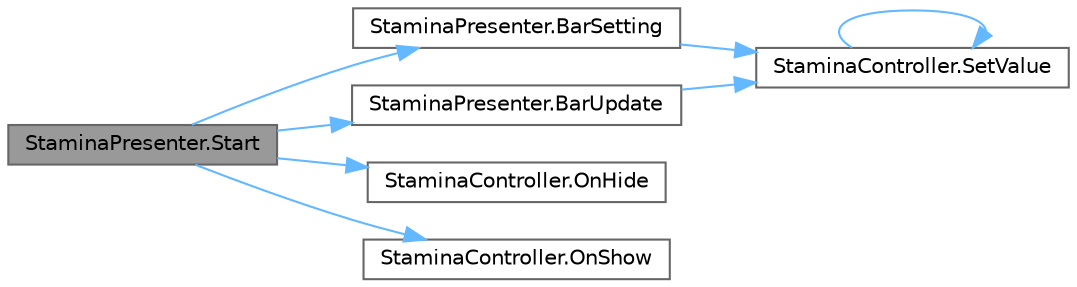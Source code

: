 digraph "StaminaPresenter.Start"
{
 // LATEX_PDF_SIZE
  bgcolor="transparent";
  edge [fontname=Helvetica,fontsize=10,labelfontname=Helvetica,labelfontsize=10];
  node [fontname=Helvetica,fontsize=10,shape=box,height=0.2,width=0.4];
  rankdir="LR";
  Node1 [id="Node000001",label="StaminaPresenter.Start",height=0.2,width=0.4,color="gray40", fillcolor="grey60", style="filled", fontcolor="black",tooltip=" "];
  Node1 -> Node2 [id="edge1_Node000001_Node000002",color="steelblue1",style="solid",tooltip=" "];
  Node2 [id="Node000002",label="StaminaPresenter.BarSetting",height=0.2,width=0.4,color="grey40", fillcolor="white", style="filled",URL="$class_stamina_presenter.html#a0c139efb32e21b09f466287cb56ff642",tooltip=" "];
  Node2 -> Node3 [id="edge2_Node000002_Node000003",color="steelblue1",style="solid",tooltip=" "];
  Node3 [id="Node000003",label="StaminaController.SetValue",height=0.2,width=0.4,color="grey40", fillcolor="white", style="filled",URL="$class_stamina_controller.html#ae59e930767300ac195aa8611519dd2ed",tooltip=" "];
  Node3 -> Node3 [id="edge3_Node000003_Node000003",color="steelblue1",style="solid",tooltip=" "];
  Node1 -> Node4 [id="edge4_Node000001_Node000004",color="steelblue1",style="solid",tooltip=" "];
  Node4 [id="Node000004",label="StaminaPresenter.BarUpdate",height=0.2,width=0.4,color="grey40", fillcolor="white", style="filled",URL="$class_stamina_presenter.html#a46da59a9f0cf0a1eae22e393c6245b61",tooltip=" "];
  Node4 -> Node3 [id="edge5_Node000004_Node000003",color="steelblue1",style="solid",tooltip=" "];
  Node1 -> Node5 [id="edge6_Node000001_Node000005",color="steelblue1",style="solid",tooltip=" "];
  Node5 [id="Node000005",label="StaminaController.OnHide",height=0.2,width=0.4,color="grey40", fillcolor="white", style="filled",URL="$class_stamina_controller.html#a8c532ec32769f8f72833798518024c87",tooltip=" "];
  Node1 -> Node6 [id="edge7_Node000001_Node000006",color="steelblue1",style="solid",tooltip=" "];
  Node6 [id="Node000006",label="StaminaController.OnShow",height=0.2,width=0.4,color="grey40", fillcolor="white", style="filled",URL="$class_stamina_controller.html#a59ab848dc987c956dd83cdafc724e424",tooltip=" "];
}
